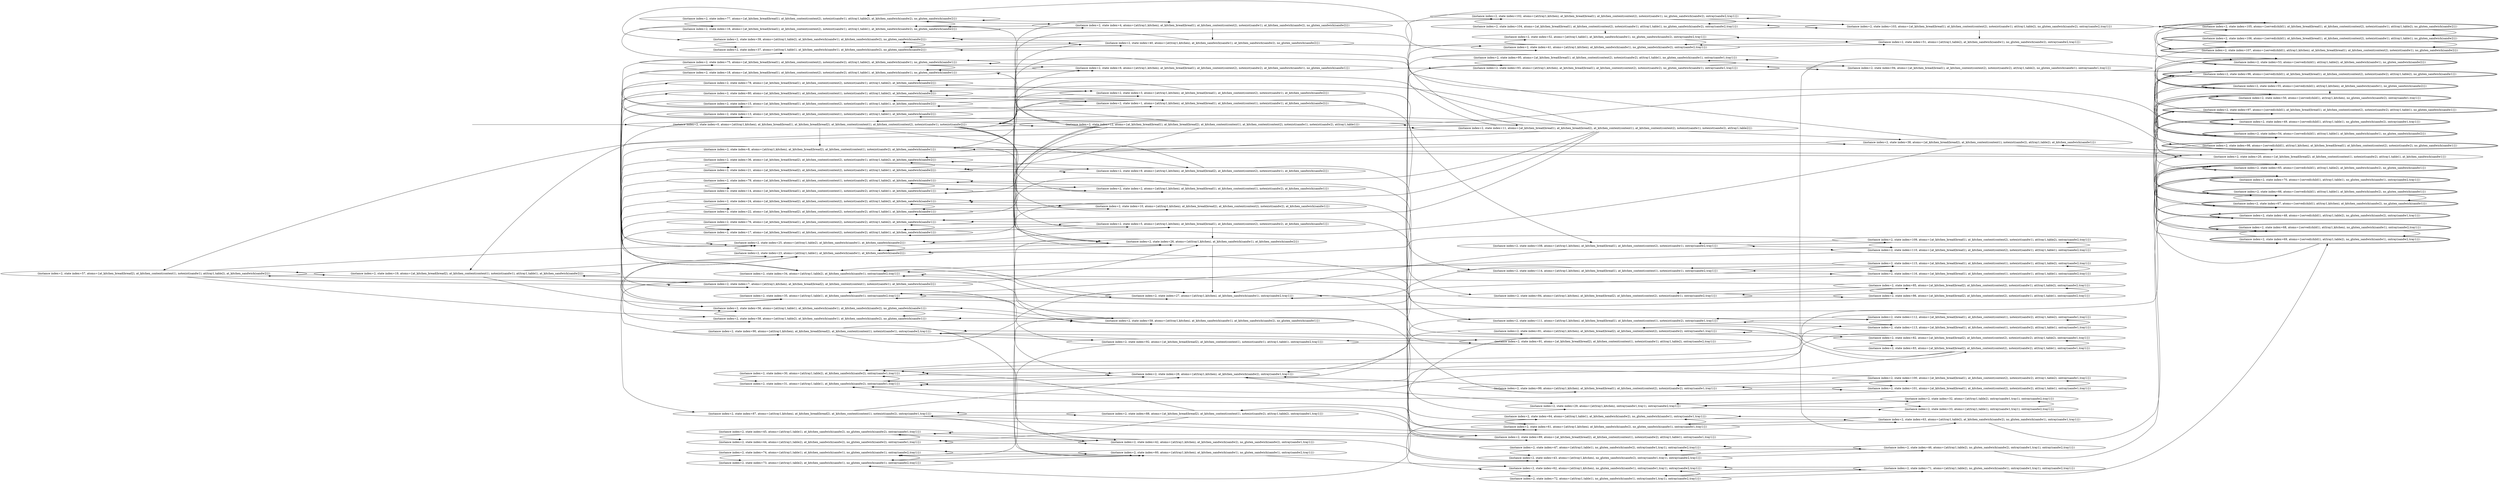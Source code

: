 digraph {
rankdir="LR"
s57[label="(instance index=2, state index=57, atoms={at_kitchen_bread(bread2), at_kitchen_content(content1), notexist(sandw1), at(tray1,table2), at_kitchen_sandwich(sandw2)})"]
s19[label="(instance index=2, state index=19, atoms={at_kitchen_bread(bread2), at_kitchen_content(content1), notexist(sandw1), at(tray1,table1), at_kitchen_sandwich(sandw2)})"]
s12[label="(instance index=2, state index=12, atoms={at_kitchen_bread(bread1), at_kitchen_bread(bread2), at_kitchen_content(content1), at_kitchen_content(content2), notexist(sandw1), notexist(sandw2), at(tray1,table1)})"]
s11[label="(instance index=2, state index=11, atoms={at_kitchen_bread(bread1), at_kitchen_bread(bread2), at_kitchen_content(content1), at_kitchen_content(content2), notexist(sandw1), notexist(sandw2), at(tray1,table2)})"]
s89[label="(instance index=2, state index=89, atoms={at_kitchen_bread(bread2), at_kitchen_content(content1), notexist(sandw2), at(tray1,table1), ontray(sandw1,tray1)})"]
s88[label="(instance index=2, state index=88, atoms={at_kitchen_bread(bread2), at_kitchen_content(content1), notexist(sandw2), at(tray1,table2), ontray(sandw1,tray1)})"]
s92[label="(instance index=2, state index=92, atoms={at_kitchen_bread(bread2), at_kitchen_content(content1), notexist(sandw1), at(tray1,table1), ontray(sandw2,tray1)})"]
s91[label="(instance index=2, state index=91, atoms={at_kitchen_bread(bread2), at_kitchen_content(content1), notexist(sandw1), at(tray1,table2), ontray(sandw2,tray1)})"]
s38[label="(instance index=2, state index=38, atoms={at_kitchen_bread(bread2), at_kitchen_content(content1), notexist(sandw2), at(tray1,table2), at_kitchen_sandwich(sandw1)})"]
s20[label="(instance index=2, state index=20, atoms={at_kitchen_bread(bread2), at_kitchen_content(content1), notexist(sandw2), at(tray1,table1), at_kitchen_sandwich(sandw1)})"]
s44[label="(instance index=2, state index=44, atoms={at(tray1,table2), at_kitchen_sandwich(sandw2), no_gluten_sandwich(sandw2), ontray(sandw1,tray1)})"]
s7[label="(instance index=2, state index=7, atoms={at(tray1,kitchen), at_kitchen_bread(bread2), at_kitchen_content(content1), notexist(sandw1), at_kitchen_sandwich(sandw2)})"]
s37[label="(instance index=2, state index=37, atoms={at(tray1,table1), at_kitchen_sandwich(sandw1), at_kitchen_sandwich(sandw2), no_gluten_sandwich(sandw2)})"]
s8[label="(instance index=2, state index=8, atoms={at(tray1,kitchen), at_kitchen_bread(bread2), at_kitchen_content(content1), notexist(sandw2), at_kitchen_sandwich(sandw1)})"]
s39[label="(instance index=2, state index=39, atoms={at(tray1,table2), at_kitchen_sandwich(sandw1), at_kitchen_sandwich(sandw2), no_gluten_sandwich(sandw2)})"]
s45[label="(instance index=2, state index=45, atoms={at(tray1,table1), at_kitchen_sandwich(sandw2), no_gluten_sandwich(sandw2), ontray(sandw1,tray1)})"]
s0[label="(instance index=2, state index=0, atoms={at(tray1,kitchen), at_kitchen_bread(bread1), at_kitchen_bread(bread2), at_kitchen_content(content1), at_kitchen_content(content2), notexist(sandw1), notexist(sandw2)})"]
s73[label="(instance index=2, state index=73, atoms={at(tray1,table2), at_kitchen_sandwich(sandw1), no_gluten_sandwich(sandw1), ontray(sandw2,tray1)})"]
s74[label="(instance index=2, state index=74, atoms={at(tray1,table1), at_kitchen_sandwich(sandw1), no_gluten_sandwich(sandw1), ontray(sandw2,tray1)})"]
s90[label="(instance index=2, state index=90, atoms={at(tray1,kitchen), at_kitchen_bread(bread2), at_kitchen_content(content1), notexist(sandw1), ontray(sandw2,tray1)})"]
s87[label="(instance index=2, state index=87, atoms={at(tray1,kitchen), at_kitchen_bread(bread2), at_kitchen_content(content1), notexist(sandw2), ontray(sandw1,tray1)})"]
s16[label="(instance index=2, state index=16, atoms={at_kitchen_bread(bread1), at_kitchen_content(content2), notexist(sandw1), at(tray1,table1), at_kitchen_sandwich(sandw2), no_gluten_sandwich(sandw2)})"]
s75[label="(instance index=2, state index=75, atoms={at_kitchen_bread(bread1), at_kitchen_content(content2), notexist(sandw2), at(tray1,table2), at_kitchen_sandwich(sandw1), no_gluten_sandwich(sandw1)})"]
s77[label="(instance index=2, state index=77, atoms={at_kitchen_bread(bread1), at_kitchen_content(content2), notexist(sandw1), at(tray1,table2), at_kitchen_sandwich(sandw2), no_gluten_sandwich(sandw2)})"]
s18[label="(instance index=2, state index=18, atoms={at_kitchen_bread(bread1), at_kitchen_content(content2), notexist(sandw2), at(tray1,table1), at_kitchen_sandwich(sandw1), no_gluten_sandwich(sandw1)})"]
s56[label="(instance index=2, state index=56, atoms={at(tray1,table1), at_kitchen_sandwich(sandw1), at_kitchen_sandwich(sandw2), no_gluten_sandwich(sandw1)})"]
s58[label="(instance index=2, state index=58, atoms={at(tray1,table2), at_kitchen_sandwich(sandw1), at_kitchen_sandwich(sandw2), no_gluten_sandwich(sandw1)})"]
s25[label="(instance index=2, state index=25, atoms={at(tray1,table2), at_kitchen_sandwich(sandw1), at_kitchen_sandwich(sandw2)})"]
s23[label="(instance index=2, state index=23, atoms={at(tray1,table1), at_kitchen_sandwich(sandw1), at_kitchen_sandwich(sandw2)})"]
s22[label="(instance index=2, state index=22, atoms={at_kitchen_bread(bread2), at_kitchen_content(content2), notexist(sandw2), at(tray1,table1), at_kitchen_sandwich(sandw1)})"]
s21[label="(instance index=2, state index=21, atoms={at_kitchen_bread(bread2), at_kitchen_content(content2), notexist(sandw1), at(tray1,table1), at_kitchen_sandwich(sandw2)})"]
s17[label="(instance index=2, state index=17, atoms={at_kitchen_bread(bread1), at_kitchen_content(content2), notexist(sandw2), at(tray1,table1), at_kitchen_sandwich(sandw1)})"]
s15[label="(instance index=2, state index=15, atoms={at_kitchen_bread(bread1), at_kitchen_content(content2), notexist(sandw1), at(tray1,table1), at_kitchen_sandwich(sandw2)})"]
s14[label="(instance index=2, state index=14, atoms={at_kitchen_bread(bread1), at_kitchen_content(content1), notexist(sandw2), at(tray1,table1), at_kitchen_sandwich(sandw1)})"]
s13[label="(instance index=2, state index=13, atoms={at_kitchen_bread(bread1), at_kitchen_content(content1), notexist(sandw1), at(tray1,table1), at_kitchen_sandwich(sandw2)})"]
s80[label="(instance index=2, state index=80, atoms={at_kitchen_bread(bread1), at_kitchen_content(content1), notexist(sandw1), at(tray1,table2), at_kitchen_sandwich(sandw2)})"]
s79[label="(instance index=2, state index=79, atoms={at_kitchen_bread(bread1), at_kitchen_content(content1), notexist(sandw2), at(tray1,table2), at_kitchen_sandwich(sandw1)})"]
s24[label="(instance index=2, state index=24, atoms={at_kitchen_bread(bread2), at_kitchen_content(content2), notexist(sandw2), at(tray1,table2), at_kitchen_sandwich(sandw1)})"]
s76[label="(instance index=2, state index=76, atoms={at_kitchen_bread(bread1), at_kitchen_content(content2), notexist(sandw2), at(tray1,table2), at_kitchen_sandwich(sandw1)})"]
s36[label="(instance index=2, state index=36, atoms={at_kitchen_bread(bread2), at_kitchen_content(content2), notexist(sandw1), at(tray1,table2), at_kitchen_sandwich(sandw2)})"]
s78[label="(instance index=2, state index=78, atoms={at_kitchen_bread(bread1), at_kitchen_content(content2), notexist(sandw1), at(tray1,table2), at_kitchen_sandwich(sandw2)})"]
s31[label="(instance index=2, state index=31, atoms={at(tray1,table1), at_kitchen_sandwich(sandw2), ontray(sandw1,tray1)})"]
s30[label="(instance index=2, state index=30, atoms={at(tray1,table2), at_kitchen_sandwich(sandw2), ontray(sandw1,tray1)})"]
s35[label="(instance index=2, state index=35, atoms={at(tray1,table1), at_kitchen_sandwich(sandw1), ontray(sandw2,tray1)})"]
s34[label="(instance index=2, state index=34, atoms={at(tray1,table2), at_kitchen_sandwich(sandw1), ontray(sandw2,tray1)})"]
s4[label="(instance index=2, state index=4, atoms={at(tray1,kitchen), at_kitchen_bread(bread1), at_kitchen_content(content2), notexist(sandw1), at_kitchen_sandwich(sandw2), no_gluten_sandwich(sandw2)})"]
s6[label="(instance index=2, state index=6, atoms={at(tray1,kitchen), at_kitchen_bread(bread1), at_kitchen_content(content2), notexist(sandw2), at_kitchen_sandwich(sandw1), no_gluten_sandwich(sandw1)})"]
s40[label="(instance index=2, state index=40, atoms={at(tray1,kitchen), at_kitchen_sandwich(sandw1), at_kitchen_sandwich(sandw2), no_gluten_sandwich(sandw2)})"]
s60[label="(instance index=2, state index=60, atoms={at(tray1,kitchen), at_kitchen_sandwich(sandw1), no_gluten_sandwich(sandw1), ontray(sandw2,tray1)})"]
s42[label="(instance index=2, state index=42, atoms={at(tray1,kitchen), at_kitchen_sandwich(sandw2), no_gluten_sandwich(sandw2), ontray(sandw1,tray1)})"]
s59[label="(instance index=2, state index=59, atoms={at(tray1,kitchen), at_kitchen_sandwich(sandw1), at_kitchen_sandwich(sandw2), no_gluten_sandwich(sandw1)})"]
s26[label="(instance index=2, state index=26, atoms={at(tray1,kitchen), at_kitchen_sandwich(sandw1), at_kitchen_sandwich(sandw2)})"]
s10[label="(instance index=2, state index=10, atoms={at(tray1,kitchen), at_kitchen_bread(bread2), at_kitchen_content(content2), notexist(sandw2), at_kitchen_sandwich(sandw1)})"]
s9[label="(instance index=2, state index=9, atoms={at(tray1,kitchen), at_kitchen_bread(bread2), at_kitchen_content(content2), notexist(sandw1), at_kitchen_sandwich(sandw2)})"]
s5[label="(instance index=2, state index=5, atoms={at(tray1,kitchen), at_kitchen_bread(bread1), at_kitchen_content(content2), notexist(sandw2), at_kitchen_sandwich(sandw1)})"]
s3[label="(instance index=2, state index=3, atoms={at(tray1,kitchen), at_kitchen_bread(bread1), at_kitchen_content(content2), notexist(sandw1), at_kitchen_sandwich(sandw2)})"]
s2[label="(instance index=2, state index=2, atoms={at(tray1,kitchen), at_kitchen_bread(bread1), at_kitchen_content(content1), notexist(sandw2), at_kitchen_sandwich(sandw1)})"]
s1[label="(instance index=2, state index=1, atoms={at(tray1,kitchen), at_kitchen_bread(bread1), at_kitchen_content(content1), notexist(sandw1), at_kitchen_sandwich(sandw2)})"]
s27[label="(instance index=2, state index=27, atoms={at(tray1,kitchen), at_kitchen_sandwich(sandw1), ontray(sandw2,tray1)})"]
s28[label="(instance index=2, state index=28, atoms={at(tray1,kitchen), at_kitchen_sandwich(sandw2), ontray(sandw1,tray1)})"]
s43[label="(instance index=2, state index=43, atoms={at(tray1,kitchen), no_gluten_sandwich(sandw2), ontray(sandw1,tray1), ontray(sandw2,tray1)})"]
s102[label="(instance index=2, state index=102, atoms={at(tray1,kitchen), at_kitchen_bread(bread1), at_kitchen_content(content2), notexist(sandw1), no_gluten_sandwich(sandw2), ontray(sandw2,tray1)})"]
s72[label="(instance index=2, state index=72, atoms={at(tray1,table1), no_gluten_sandwich(sandw1), ontray(sandw1,tray1), ontray(sandw2,tray1)})"]
s62[label="(instance index=2, state index=62, atoms={at(tray1,kitchen), no_gluten_sandwich(sandw1), ontray(sandw1,tray1), ontray(sandw2,tray1)})"]
s52[label="(instance index=2, state index=52, atoms={at(tray1,table1), at_kitchen_sandwich(sandw1), no_gluten_sandwich(sandw2), ontray(sandw2,tray1)})"]
s41[label="(instance index=2, state index=41, atoms={at(tray1,kitchen), at_kitchen_sandwich(sandw1), no_gluten_sandwich(sandw2), ontray(sandw2,tray1)})"]
s47[label="(instance index=2, state index=47, atoms={at(tray1,table1), no_gluten_sandwich(sandw2), ontray(sandw1,tray1), ontray(sandw2,tray1)})"]
s104[label="(instance index=2, state index=104, atoms={at_kitchen_bread(bread1), at_kitchen_content(content2), notexist(sandw1), at(tray1,table1), no_gluten_sandwich(sandw2), ontray(sandw2,tray1)})"]
s61[label="(instance index=2, state index=61, atoms={at(tray1,kitchen), at_kitchen_sandwich(sandw2), no_gluten_sandwich(sandw1), ontray(sandw1,tray1)})"]
s64[label="(instance index=2, state index=64, atoms={at(tray1,table1), at_kitchen_sandwich(sandw2), no_gluten_sandwich(sandw1), ontray(sandw1,tray1)})"]
s93[label="(instance index=2, state index=93, atoms={at(tray1,kitchen), at_kitchen_bread(bread1), at_kitchen_content(content2), notexist(sandw2), no_gluten_sandwich(sandw1), ontray(sandw1,tray1)})"]
s95[label="(instance index=2, state index=95, atoms={at_kitchen_bread(bread1), at_kitchen_content(content2), notexist(sandw2), at(tray1,table1), no_gluten_sandwich(sandw1), ontray(sandw1,tray1)})"]
s81[label="(instance index=2, state index=81, atoms={at(tray1,kitchen), at_kitchen_bread(bread2), at_kitchen_content(content2), notexist(sandw2), ontray(sandw1,tray1)})"]
s84[label="(instance index=2, state index=84, atoms={at(tray1,kitchen), at_kitchen_bread(bread2), at_kitchen_content(content2), notexist(sandw1), ontray(sandw2,tray1)})"]
s99[label="(instance index=2, state index=99, atoms={at(tray1,kitchen), at_kitchen_bread(bread1), at_kitchen_content(content2), notexist(sandw2), ontray(sandw1,tray1)})"]
s108[label="(instance index=2, state index=108, atoms={at(tray1,kitchen), at_kitchen_bread(bread1), at_kitchen_content(content2), notexist(sandw1), ontray(sandw2,tray1)})"]
s111[label="(instance index=2, state index=111, atoms={at(tray1,kitchen), at_kitchen_bread(bread1), at_kitchen_content(content1), notexist(sandw2), ontray(sandw1,tray1)})"]
s114[label="(instance index=2, state index=114, atoms={at(tray1,kitchen), at_kitchen_bread(bread1), at_kitchen_content(content1), notexist(sandw1), ontray(sandw2,tray1)})"]
s29[label="(instance index=2, state index=29, atoms={at(tray1,kitchen), ontray(sandw1,tray1), ontray(sandw2,tray1)})"]
s63[label="(instance index=2, state index=63, atoms={at(tray1,table2), at_kitchen_sandwich(sandw2), no_gluten_sandwich(sandw1), ontray(sandw1,tray1)})"]
s103[label="(instance index=2, state index=103, atoms={at_kitchen_bread(bread1), at_kitchen_content(content2), notexist(sandw1), at(tray1,table2), no_gluten_sandwich(sandw2), ontray(sandw2,tray1)})"]
s46[label="(instance index=2, state index=46, atoms={at(tray1,table2), no_gluten_sandwich(sandw2), ontray(sandw1,tray1), ontray(sandw2,tray1)})"]
s71[label="(instance index=2, state index=71, atoms={at(tray1,table2), no_gluten_sandwich(sandw1), ontray(sandw1,tray1), ontray(sandw2,tray1)})"]
s51[label="(instance index=2, state index=51, atoms={at(tray1,table2), at_kitchen_sandwich(sandw1), no_gluten_sandwich(sandw2), ontray(sandw2,tray1)})"]
s94[label="(instance index=2, state index=94, atoms={at_kitchen_bread(bread1), at_kitchen_content(content2), notexist(sandw2), at(tray1,table2), no_gluten_sandwich(sandw1), ontray(sandw1,tray1)})"]
s83[label="(instance index=2, state index=83, atoms={at_kitchen_bread(bread2), at_kitchen_content(content2), notexist(sandw2), at(tray1,table1), ontray(sandw1,tray1)})"]
s82[label="(instance index=2, state index=82, atoms={at_kitchen_bread(bread2), at_kitchen_content(content2), notexist(sandw2), at(tray1,table2), ontray(sandw1,tray1)})"]
s86[label="(instance index=2, state index=86, atoms={at_kitchen_bread(bread2), at_kitchen_content(content2), notexist(sandw1), at(tray1,table1), ontray(sandw2,tray1)})"]
s85[label="(instance index=2, state index=85, atoms={at_kitchen_bread(bread2), at_kitchen_content(content2), notexist(sandw1), at(tray1,table2), ontray(sandw2,tray1)})"]
s101[label="(instance index=2, state index=101, atoms={at_kitchen_bread(bread1), at_kitchen_content(content2), notexist(sandw2), at(tray1,table1), ontray(sandw1,tray1)})"]
s100[label="(instance index=2, state index=100, atoms={at_kitchen_bread(bread1), at_kitchen_content(content2), notexist(sandw2), at(tray1,table2), ontray(sandw1,tray1)})"]
s110[label="(instance index=2, state index=110, atoms={at_kitchen_bread(bread1), at_kitchen_content(content2), notexist(sandw1), at(tray1,table1), ontray(sandw2,tray1)})"]
s109[label="(instance index=2, state index=109, atoms={at_kitchen_bread(bread1), at_kitchen_content(content2), notexist(sandw1), at(tray1,table2), ontray(sandw2,tray1)})"]
s113[label="(instance index=2, state index=113, atoms={at_kitchen_bread(bread1), at_kitchen_content(content1), notexist(sandw2), at(tray1,table1), ontray(sandw1,tray1)})"]
s112[label="(instance index=2, state index=112, atoms={at_kitchen_bread(bread1), at_kitchen_content(content1), notexist(sandw2), at(tray1,table2), ontray(sandw1,tray1)})"]
s116[label="(instance index=2, state index=116, atoms={at_kitchen_bread(bread1), at_kitchen_content(content1), notexist(sandw1), at(tray1,table1), ontray(sandw2,tray1)})"]
s115[label="(instance index=2, state index=115, atoms={at_kitchen_bread(bread1), at_kitchen_content(content1), notexist(sandw1), at(tray1,table2), ontray(sandw2,tray1)})"]
s33[label="(instance index=2, state index=33, atoms={at(tray1,table1), ontray(sandw1,tray1), ontray(sandw2,tray1)})"]
s32[label="(instance index=2, state index=32, atoms={at(tray1,table2), ontray(sandw1,tray1), ontray(sandw2,tray1)})"]
s105[peripheries=2,label="(instance index=2, state index=105, atoms={served(child1), at_kitchen_bread(bread1), at_kitchen_content(content2), notexist(sandw1), at(tray1,table2), no_gluten_sandwich(sandw2)})"]
s66[peripheries=2,label="(instance index=2, state index=66, atoms={served(child1), at(tray1,table1), at_kitchen_sandwich(sandw2), no_gluten_sandwich(sandw1)})"]
s65[peripheries=2,label="(instance index=2, state index=65, atoms={served(child1), at(tray1,table2), at_kitchen_sandwich(sandw2), no_gluten_sandwich(sandw1)})"]
s97[peripheries=2,label="(instance index=2, state index=97, atoms={served(child1), at_kitchen_bread(bread1), at_kitchen_content(content2), notexist(sandw2), at(tray1,table1), no_gluten_sandwich(sandw1)})"]
s68[peripheries=2,label="(instance index=2, state index=68, atoms={served(child1), at(tray1,kitchen), no_gluten_sandwich(sandw1), ontray(sandw2,tray1)})"]
s55[peripheries=2,label="(instance index=2, state index=55, atoms={served(child1), at(tray1,kitchen), at_kitchen_sandwich(sandw1), no_gluten_sandwich(sandw2)})"]
s54[peripheries=2,label="(instance index=2, state index=54, atoms={served(child1), at(tray1,table1), at_kitchen_sandwich(sandw1), no_gluten_sandwich(sandw2)})"]
s96[peripheries=2,label="(instance index=2, state index=96, atoms={served(child1), at_kitchen_bread(bread1), at_kitchen_content(content2), notexist(sandw2), at(tray1,table2), no_gluten_sandwich(sandw1)})"]
s67[peripheries=2,label="(instance index=2, state index=67, atoms={served(child1), at(tray1,kitchen), at_kitchen_sandwich(sandw2), no_gluten_sandwich(sandw1)})"]
s53[peripheries=2,label="(instance index=2, state index=53, atoms={served(child1), at(tray1,table2), at_kitchen_sandwich(sandw1), no_gluten_sandwich(sandw2)})"]
s50[peripheries=2,label="(instance index=2, state index=50, atoms={served(child1), at(tray1,kitchen), no_gluten_sandwich(sandw2), ontray(sandw1,tray1)})"]
s69[peripheries=2,label="(instance index=2, state index=69, atoms={served(child1), at(tray1,table2), no_gluten_sandwich(sandw1), ontray(sandw2,tray1)})"]
s98[peripheries=2,label="(instance index=2, state index=98, atoms={served(child1), at(tray1,kitchen), at_kitchen_bread(bread1), at_kitchen_content(content2), notexist(sandw2), no_gluten_sandwich(sandw1)})"]
s70[peripheries=2,label="(instance index=2, state index=70, atoms={served(child1), at(tray1,table1), no_gluten_sandwich(sandw1), ontray(sandw2,tray1)})"]
s106[peripheries=2,label="(instance index=2, state index=106, atoms={served(child1), at_kitchen_bread(bread1), at_kitchen_content(content2), notexist(sandw1), at(tray1,table1), no_gluten_sandwich(sandw2)})"]
s48[peripheries=2,label="(instance index=2, state index=48, atoms={served(child1), at(tray1,table2), no_gluten_sandwich(sandw2), ontray(sandw1,tray1)})"]
s107[peripheries=2,label="(instance index=2, state index=107, atoms={served(child1), at(tray1,kitchen), at_kitchen_bread(bread1), at_kitchen_content(content2), notexist(sandw1), no_gluten_sandwich(sandw2)})"]
s49[peripheries=2,label="(instance index=2, state index=49, atoms={served(child1), at(tray1,table1), no_gluten_sandwich(sandw2), ontray(sandw1,tray1)})"]
Dangling [ label = "", style = invis ]
{ rank = same; Dangling }
Dangling -> s0
{ rank = same; s0}
{ rank = same; s44,s7,s37,s8,s39,s45,s0,s73,s74,s90,s87,s16,s75,s77,s18,s56,s58,s25,s23,s22,s21,s17,s15,s14,s13,s80,s79,s24,s76,s36,s78,s31,s30,s35,s34}
{ rank = same; s4,s6,s40,s60,s42,s59,s26,s10,s9,s5,s3,s2,s1,s27,s28}
{ rank = same; s43,s102,s72,s62,s52,s41,s47,s104,s61,s64,s93,s95,s81,s84,s99,s108,s111,s114,s29}
{ rank = same; s63,s103,s46,s71,s51,s94,s83,s82,s86,s85,s101,s100,s110,s109,s113,s112,s116,s115,s33,s32}
{ rank = same; s105,s66,s65,s97,s68,s55,s54,s96,s67,s53,s50,s69,s98,s70,s106,s48,s107,s49}
{
s57->s7
s57->s19
s57->s58
s57->s25
s19->s23
s19->s7
s19->s57
s19->s56
s12->s22
s12->s21
s12->s20
s12->s19
s12->s18
s12->s17
s12->s16
s12->s15
s12->s14
s12->s11
s12->s13
s12->s0
s11->s57
s11->s80
s11->s79
s11->s24
s11->s76
s11->s77
s11->s12
s11->s38
s11->s75
s11->s36
s11->s78
s11->s0
s89->s87
s89->s45
s89->s31
s89->s88
s88->s87
s88->s30
s88->s44
s88->s89
s92->s90
s92->s35
s92->s74
s92->s91
s91->s34
s91->s92
s91->s90
s91->s73
s38->s39
s38->s20
s38->s25
s38->s8
s20->s37
s20->s23
s20->s38
s20->s8
}
{
s44->s45
s44->s42
s7->s26
s7->s57
s7->s59
s7->s19
s7->s90
s37->s39
s37->s40
s8->s26
s8->s87
s8->s20
s8->s40
s8->s38
s39->s37
s39->s40
s45->s44
s45->s42
s0->s12
s0->s11
s0->s10
s0->s9
s0->s8
s0->s7
s0->s6
s0->s5
s0->s4
s0->s3
s0->s2
s0->s1
s73->s60
s73->s74
s74->s60
s74->s73
s90->s60
s90->s91
s90->s92
s90->s27
s87->s42
s87->s89
s87->s28
s87->s88
s16->s77
s16->s37
s16->s4
s75->s58
s75->s6
s75->s18
s77->s39
s77->s4
s77->s16
s18->s6
s18->s75
s18->s56
s56->s59
s56->s58
s58->s59
s58->s56
s25->s23
s25->s26
s23->s26
s23->s25
s22->s23
s22->s10
s22->s24
s21->s23
s21->s36
s21->s9
s17->s23
s17->s5
s17->s76
s15->s23
s15->s78
s15->s3
s14->s79
s14->s23
s14->s2
s13->s1
s13->s23
s13->s80
s80->s1
s80->s13
s80->s25
s79->s14
s79->s2
s79->s25
s24->s22
s24->s10
s24->s25
s76->s17
s76->s5
s76->s25
s36->s9
s36->s21
s36->s25
s78->s15
s78->s3
s78->s25
s31->s30
s31->s28
s30->s31
s30->s28
s35->s27
s35->s34
s34->s27
s34->s35
}
{
s4->s102
s4->s77
s4->s40
s4->s16
s6->s59
s6->s75
s6->s93
s6->s18
s40->s39
s40->s37
s40->s42
s40->s41
s60->s62
s60->s74
s60->s73
s42->s45
s42->s44
s42->s43
s59->s60
s59->s58
s59->s61
s59->s56
s26->s23
s26->s28
s26->s27
s26->s25
s10->s22
s10->s26
s10->s81
s10->s24
s9->s84
s9->s21
s9->s36
s9->s26
s5->s99
s5->s76
s5->s26
s5->s17
s3->s15
s3->s78
s3->s108
s3->s26
s2->s79
s2->s14
s2->s111
s2->s26
s1->s114
s1->s13
s1->s26
s1->s80
s27->s29
s27->s35
s27->s34
s28->s31
s28->s30
s28->s29
}
{
s43->s47
s43->s46
s102->s103
s102->s41
s102->s104
s72->s71
s72->s62
s62->s71
s62->s72
s52->s51
s52->s41
s41->s52
s41->s43
s41->s51
s47->s46
s47->s43
s104->s102
s104->s103
s104->s52
s61->s63
s61->s62
s61->s64
s64->s63
s64->s61
s93->s95
s93->s94
s93->s61
s95->s93
s95->s94
s95->s64
s81->s83
s81->s28
s81->s82
s84->s86
s84->s85
s84->s27
s99->s101
s99->s28
s99->s100
s108->s110
s108->s109
s108->s27
s111->s113
s111->s28
s111->s112
s114->s116
s114->s27
s114->s115
s29->s33
s29->s32
}
{
s63->s65
s63->s61
s63->s64
s103->s102
s103->s51
s103->s105
s103->s104
s46->s47
s46->s43
s46->s48
s71->s62
s71->s69
s71->s72
s51->s52
s51->s53
s51->s41
s94->s95
s94->s93
s94->s63
s94->s96
s83->s31
s83->s82
s83->s81
s82->s83
s82->s30
s82->s81
s86->s85
s86->s84
s86->s35
s85->s86
s85->s84
s85->s34
s101->s31
s101->s100
s101->s99
s100->s101
s100->s30
s100->s99
s110->s109
s110->s108
s110->s35
s109->s110
s109->s108
s109->s34
s113->s111
s113->s31
s113->s112
s112->s111
s112->s30
s112->s113
s116->s35
s116->s114
s116->s115
s115->s114
s115->s116
s115->s34
s33->s29
s33->s32
s32->s29
s32->s33
}
{
s105->s53
s105->s107
s105->s106
s66->s67
s66->s65
s65->s67
s65->s66
s97->s98
s97->s66
s97->s96
s68->s70
s68->s69
s55->s54
s55->s53
s55->s50
s54->s55
s54->s53
s96->s97
s96->s98
s96->s65
s67->s66
s67->s68
s67->s65
s53->s55
s53->s54
s50->s49
s50->s48
s69->s70
s69->s68
s98->s67
s98->s97
s98->s96
s70->s69
s70->s68
s106->s107
s106->s54
s106->s105
s48->s50
s48->s49
s107->s55
s107->s106
s107->s105
s49->s50
s49->s48
}
}

